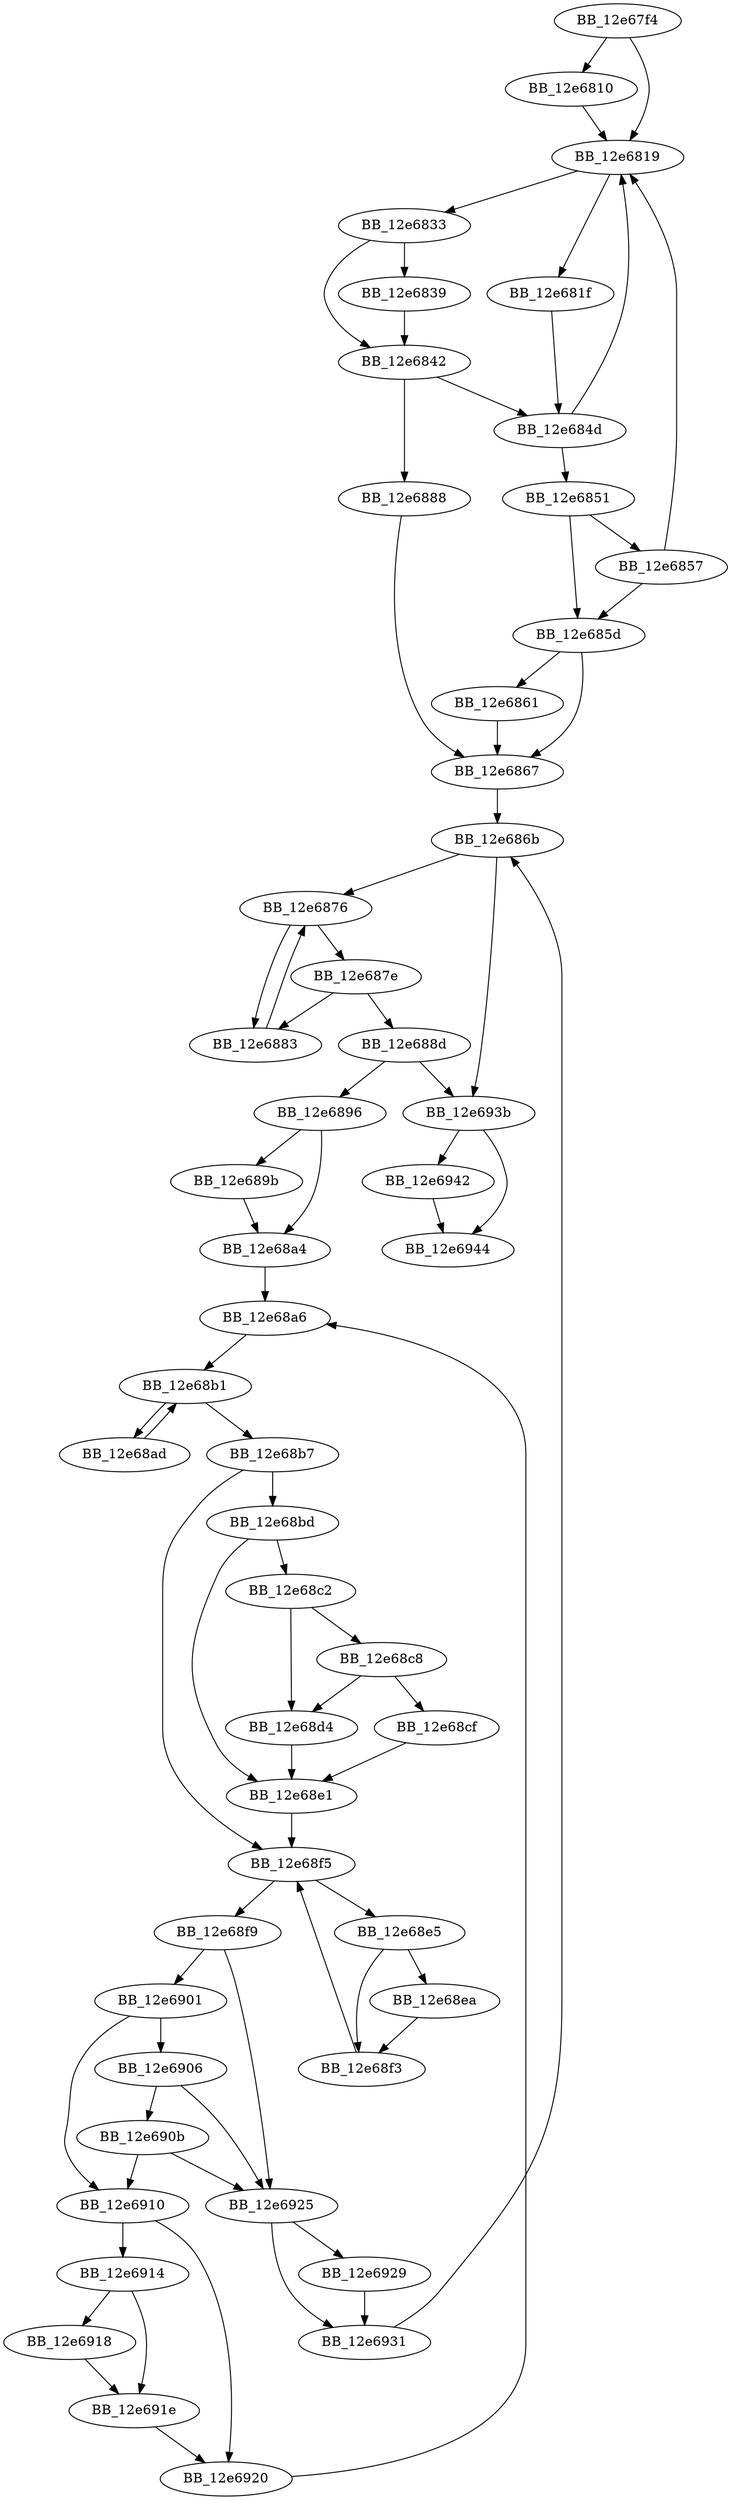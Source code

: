 DiGraph _wparse_cmdline{
BB_12e67f4->BB_12e6810
BB_12e67f4->BB_12e6819
BB_12e6810->BB_12e6819
BB_12e6819->BB_12e681f
BB_12e6819->BB_12e6833
BB_12e681f->BB_12e684d
BB_12e6833->BB_12e6839
BB_12e6833->BB_12e6842
BB_12e6839->BB_12e6842
BB_12e6842->BB_12e684d
BB_12e6842->BB_12e6888
BB_12e684d->BB_12e6819
BB_12e684d->BB_12e6851
BB_12e6851->BB_12e6857
BB_12e6851->BB_12e685d
BB_12e6857->BB_12e6819
BB_12e6857->BB_12e685d
BB_12e685d->BB_12e6861
BB_12e685d->BB_12e6867
BB_12e6861->BB_12e6867
BB_12e6867->BB_12e686b
BB_12e686b->BB_12e6876
BB_12e686b->BB_12e693b
BB_12e6876->BB_12e687e
BB_12e6876->BB_12e6883
BB_12e687e->BB_12e6883
BB_12e687e->BB_12e688d
BB_12e6883->BB_12e6876
BB_12e6888->BB_12e6867
BB_12e688d->BB_12e6896
BB_12e688d->BB_12e693b
BB_12e6896->BB_12e689b
BB_12e6896->BB_12e68a4
BB_12e689b->BB_12e68a4
BB_12e68a4->BB_12e68a6
BB_12e68a6->BB_12e68b1
BB_12e68ad->BB_12e68b1
BB_12e68b1->BB_12e68ad
BB_12e68b1->BB_12e68b7
BB_12e68b7->BB_12e68bd
BB_12e68b7->BB_12e68f5
BB_12e68bd->BB_12e68c2
BB_12e68bd->BB_12e68e1
BB_12e68c2->BB_12e68c8
BB_12e68c2->BB_12e68d4
BB_12e68c8->BB_12e68cf
BB_12e68c8->BB_12e68d4
BB_12e68cf->BB_12e68e1
BB_12e68d4->BB_12e68e1
BB_12e68e1->BB_12e68f5
BB_12e68e5->BB_12e68ea
BB_12e68e5->BB_12e68f3
BB_12e68ea->BB_12e68f3
BB_12e68f3->BB_12e68f5
BB_12e68f5->BB_12e68e5
BB_12e68f5->BB_12e68f9
BB_12e68f9->BB_12e6901
BB_12e68f9->BB_12e6925
BB_12e6901->BB_12e6906
BB_12e6901->BB_12e6910
BB_12e6906->BB_12e690b
BB_12e6906->BB_12e6925
BB_12e690b->BB_12e6910
BB_12e690b->BB_12e6925
BB_12e6910->BB_12e6914
BB_12e6910->BB_12e6920
BB_12e6914->BB_12e6918
BB_12e6914->BB_12e691e
BB_12e6918->BB_12e691e
BB_12e691e->BB_12e6920
BB_12e6920->BB_12e68a6
BB_12e6925->BB_12e6929
BB_12e6925->BB_12e6931
BB_12e6929->BB_12e6931
BB_12e6931->BB_12e686b
BB_12e693b->BB_12e6942
BB_12e693b->BB_12e6944
BB_12e6942->BB_12e6944
}
